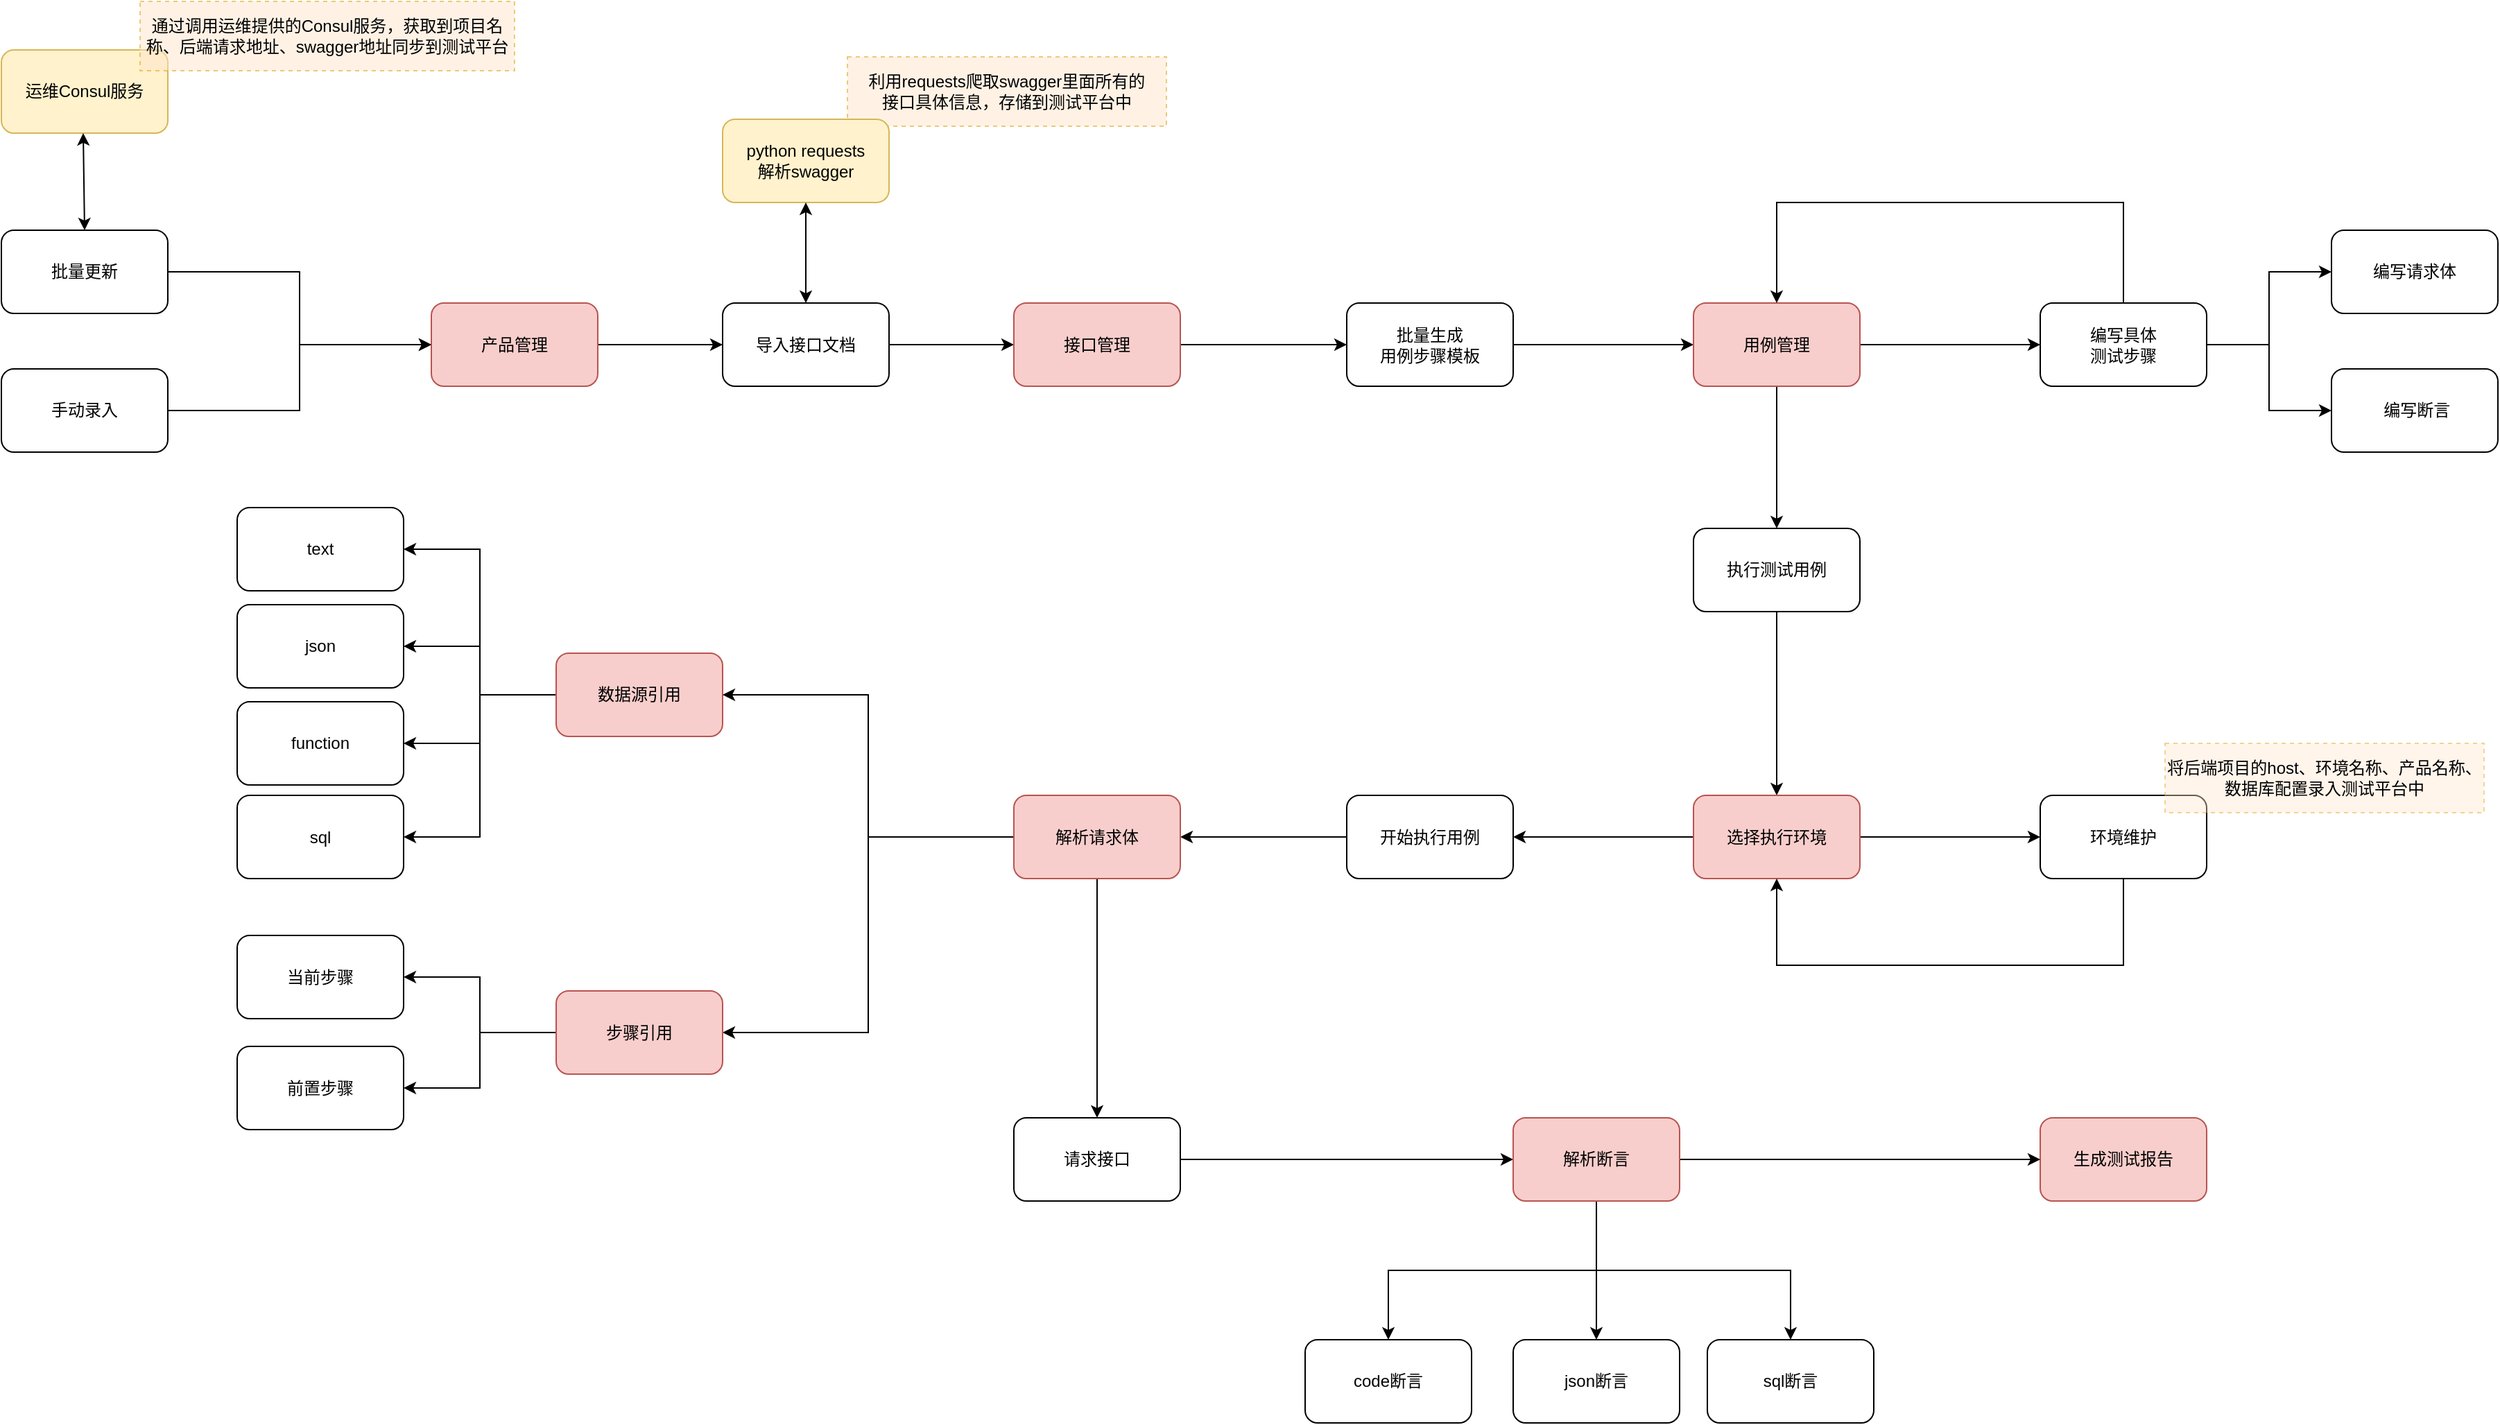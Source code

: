 <mxfile version="12.3.6" type="github" pages="1">
  <diagram name="Page-1" id="74e2e168-ea6b-b213-b513-2b3c1d86103e">
    <mxGraphModel dx="86" dy="741" grid="1" gridSize="10" guides="1" tooltips="1" connect="1" arrows="1" fold="1" page="1" pageScale="1" pageWidth="1100" pageHeight="850" background="#ffffff" math="0" shadow="0">
      <root>
        <mxCell id="0"/>
        <mxCell id="1" parent="0"/>
        <mxCell id="K4nFEV7cJwTrshQddpvN-40" value="生成测试报告" style="rounded=1;whiteSpace=wrap;html=1;fillColor=#f8cecc;strokeColor=#b85450;" parent="1" vertex="1">
          <mxGeometry x="2720" y="890" width="120" height="60" as="geometry"/>
        </mxCell>
        <mxCell id="K4nFEV7cJwTrshQddpvN-102" value="运维Consul服务" style="rounded=1;whiteSpace=wrap;html=1;fillColor=#fff2cc;strokeColor=#d6b656;" parent="1" vertex="1">
          <mxGeometry x="1250" y="120" width="120" height="60" as="geometry"/>
        </mxCell>
        <mxCell id="K4nFEV7cJwTrshQddpvN-114" style="edgeStyle=orthogonalEdgeStyle;rounded=0;orthogonalLoop=1;jettySize=auto;html=1;exitX=1;exitY=0.5;exitDx=0;exitDy=0;entryX=0;entryY=0.5;entryDx=0;entryDy=0;" parent="1" source="K4nFEV7cJwTrshQddpvN-103" target="K4nFEV7cJwTrshQddpvN-104" edge="1">
          <mxGeometry relative="1" as="geometry"/>
        </mxCell>
        <mxCell id="K4nFEV7cJwTrshQddpvN-103" value="批量更新" style="rounded=1;whiteSpace=wrap;html=1;" parent="1" vertex="1">
          <mxGeometry x="1250" y="250" width="120" height="60" as="geometry"/>
        </mxCell>
        <mxCell id="K4nFEV7cJwTrshQddpvN-119" style="edgeStyle=orthogonalEdgeStyle;rounded=0;orthogonalLoop=1;jettySize=auto;html=1;exitX=1;exitY=0.5;exitDx=0;exitDy=0;" parent="1" source="K4nFEV7cJwTrshQddpvN-104" target="K4nFEV7cJwTrshQddpvN-117" edge="1">
          <mxGeometry relative="1" as="geometry"/>
        </mxCell>
        <mxCell id="K4nFEV7cJwTrshQddpvN-104" value="产品管理" style="rounded=1;whiteSpace=wrap;html=1;fillColor=#f8cecc;strokeColor=#b85450;" parent="1" vertex="1">
          <mxGeometry x="1560" y="302.5" width="120" height="60" as="geometry"/>
        </mxCell>
        <mxCell id="K4nFEV7cJwTrshQddpvN-115" style="edgeStyle=orthogonalEdgeStyle;rounded=0;orthogonalLoop=1;jettySize=auto;html=1;exitX=1;exitY=0.5;exitDx=0;exitDy=0;" parent="1" source="K4nFEV7cJwTrshQddpvN-108" target="K4nFEV7cJwTrshQddpvN-104" edge="1">
          <mxGeometry relative="1" as="geometry"/>
        </mxCell>
        <mxCell id="K4nFEV7cJwTrshQddpvN-108" value="手动录入" style="rounded=1;whiteSpace=wrap;html=1;" parent="1" vertex="1">
          <mxGeometry x="1250" y="350" width="120" height="60" as="geometry"/>
        </mxCell>
        <mxCell id="K4nFEV7cJwTrshQddpvN-116" value="&lt;span style=&quot;white-space: nowrap&quot;&gt;通过调用运维提供的&lt;/span&gt;Consul服务，获取到项目名称、后端请求地址、swagger地址同步到测试平台" style="text;html=1;strokeColor=#d79b00;fillColor=#ffe6cc;align=center;verticalAlign=middle;whiteSpace=wrap;rounded=0;dashed=1;opacity=50;" parent="1" vertex="1">
          <mxGeometry x="1350" y="85" width="270" height="50" as="geometry"/>
        </mxCell>
        <mxCell id="K4nFEV7cJwTrshQddpvN-120" style="edgeStyle=orthogonalEdgeStyle;rounded=0;orthogonalLoop=1;jettySize=auto;html=1;entryX=0;entryY=0.5;entryDx=0;entryDy=0;" parent="1" source="K4nFEV7cJwTrshQddpvN-117" target="K4nFEV7cJwTrshQddpvN-118" edge="1">
          <mxGeometry relative="1" as="geometry"/>
        </mxCell>
        <mxCell id="K4nFEV7cJwTrshQddpvN-117" value="&lt;span style=&quot;white-space: nowrap&quot;&gt;导入接口文档&lt;/span&gt;" style="rounded=1;whiteSpace=wrap;html=1;" parent="1" vertex="1">
          <mxGeometry x="1770" y="302.5" width="120" height="60" as="geometry"/>
        </mxCell>
        <mxCell id="GI6Eey8kH-JAZbnfQxsu-5" style="edgeStyle=orthogonalEdgeStyle;rounded=0;orthogonalLoop=1;jettySize=auto;html=1;" edge="1" parent="1" source="K4nFEV7cJwTrshQddpvN-118" target="K4nFEV7cJwTrshQddpvN-128">
          <mxGeometry relative="1" as="geometry"/>
        </mxCell>
        <mxCell id="K4nFEV7cJwTrshQddpvN-118" value="接口管理" style="rounded=1;whiteSpace=wrap;html=1;fillColor=#f8cecc;strokeColor=#b85450;" parent="1" vertex="1">
          <mxGeometry x="1980" y="302.5" width="120" height="60" as="geometry"/>
        </mxCell>
        <mxCell id="K4nFEV7cJwTrshQddpvN-121" value="&lt;span style=&quot;white-space: nowrap&quot;&gt;利用requests爬取swagger里面所有的&lt;br&gt;接口具体信息，存储到测试平台中&lt;/span&gt;" style="text;html=1;strokeColor=#d79b00;fillColor=#ffe6cc;align=center;verticalAlign=middle;whiteSpace=wrap;rounded=0;dashed=1;opacity=50;" parent="1" vertex="1">
          <mxGeometry x="1860" y="125" width="230" height="50" as="geometry"/>
        </mxCell>
        <mxCell id="K4nFEV7cJwTrshQddpvN-122" value="python requests&lt;br&gt;解析swagger" style="rounded=1;whiteSpace=wrap;html=1;fillColor=#fff2cc;strokeColor=#d6b656;" parent="1" vertex="1">
          <mxGeometry x="1770" y="170" width="120" height="60" as="geometry"/>
        </mxCell>
        <mxCell id="K4nFEV7cJwTrshQddpvN-125" value="" style="endArrow=classic;startArrow=classic;html=1;entryX=0.5;entryY=1;entryDx=0;entryDy=0;exitX=0.5;exitY=0;exitDx=0;exitDy=0;" parent="1" source="K4nFEV7cJwTrshQddpvN-117" target="K4nFEV7cJwTrshQddpvN-122" edge="1">
          <mxGeometry width="50" height="50" relative="1" as="geometry">
            <mxPoint x="1750" y="260" as="sourcePoint"/>
            <mxPoint x="1800" y="210" as="targetPoint"/>
          </mxGeometry>
        </mxCell>
        <mxCell id="K4nFEV7cJwTrshQddpvN-127" value="" style="endArrow=classic;startArrow=classic;html=1;entryX=0.5;entryY=1;entryDx=0;entryDy=0;exitX=0.5;exitY=0;exitDx=0;exitDy=0;" parent="1" source="K4nFEV7cJwTrshQddpvN-103" edge="1">
          <mxGeometry width="50" height="50" relative="1" as="geometry">
            <mxPoint x="1309" y="240" as="sourcePoint"/>
            <mxPoint x="1309" y="180" as="targetPoint"/>
          </mxGeometry>
        </mxCell>
        <mxCell id="GI6Eey8kH-JAZbnfQxsu-6" style="edgeStyle=orthogonalEdgeStyle;rounded=0;orthogonalLoop=1;jettySize=auto;html=1;entryX=0;entryY=0.5;entryDx=0;entryDy=0;" edge="1" parent="1" source="K4nFEV7cJwTrshQddpvN-128" target="K4nFEV7cJwTrshQddpvN-130">
          <mxGeometry relative="1" as="geometry"/>
        </mxCell>
        <mxCell id="K4nFEV7cJwTrshQddpvN-128" value="批量生成&lt;br&gt;用例步骤模板" style="rounded=1;whiteSpace=wrap;html=1;" parent="1" vertex="1">
          <mxGeometry x="2220" y="302.5" width="120" height="60" as="geometry"/>
        </mxCell>
        <mxCell id="GI6Eey8kH-JAZbnfQxsu-7" style="edgeStyle=orthogonalEdgeStyle;rounded=0;orthogonalLoop=1;jettySize=auto;html=1;entryX=0;entryY=0.5;entryDx=0;entryDy=0;" edge="1" parent="1" source="K4nFEV7cJwTrshQddpvN-130" target="K4nFEV7cJwTrshQddpvN-132">
          <mxGeometry relative="1" as="geometry"/>
        </mxCell>
        <mxCell id="GI6Eey8kH-JAZbnfQxsu-22" style="edgeStyle=orthogonalEdgeStyle;rounded=0;orthogonalLoop=1;jettySize=auto;html=1;entryX=0.5;entryY=0;entryDx=0;entryDy=0;" edge="1" parent="1" source="K4nFEV7cJwTrshQddpvN-130" target="K4nFEV7cJwTrshQddpvN-150">
          <mxGeometry relative="1" as="geometry"/>
        </mxCell>
        <mxCell id="K4nFEV7cJwTrshQddpvN-130" value="用例管理" style="rounded=1;whiteSpace=wrap;html=1;fillColor=#f8cecc;strokeColor=#b85450;" parent="1" vertex="1">
          <mxGeometry x="2470" y="302.5" width="120" height="60" as="geometry"/>
        </mxCell>
        <mxCell id="GI6Eey8kH-JAZbnfQxsu-8" style="edgeStyle=orthogonalEdgeStyle;rounded=0;orthogonalLoop=1;jettySize=auto;html=1;entryX=0.5;entryY=0;entryDx=0;entryDy=0;" edge="1" parent="1" source="K4nFEV7cJwTrshQddpvN-132" target="K4nFEV7cJwTrshQddpvN-130">
          <mxGeometry relative="1" as="geometry">
            <Array as="points">
              <mxPoint x="2780" y="230"/>
              <mxPoint x="2530" y="230"/>
            </Array>
          </mxGeometry>
        </mxCell>
        <mxCell id="GI6Eey8kH-JAZbnfQxsu-9" style="edgeStyle=orthogonalEdgeStyle;rounded=0;orthogonalLoop=1;jettySize=auto;html=1;entryX=0;entryY=0.5;entryDx=0;entryDy=0;" edge="1" parent="1" source="K4nFEV7cJwTrshQddpvN-132" target="K4nFEV7cJwTrshQddpvN-221">
          <mxGeometry relative="1" as="geometry"/>
        </mxCell>
        <mxCell id="GI6Eey8kH-JAZbnfQxsu-10" style="edgeStyle=orthogonalEdgeStyle;rounded=0;orthogonalLoop=1;jettySize=auto;html=1;entryX=0;entryY=0.5;entryDx=0;entryDy=0;" edge="1" parent="1" source="K4nFEV7cJwTrshQddpvN-132" target="K4nFEV7cJwTrshQddpvN-222">
          <mxGeometry relative="1" as="geometry"/>
        </mxCell>
        <mxCell id="K4nFEV7cJwTrshQddpvN-132" value="编写具体&lt;br&gt;测试步骤" style="rounded=1;whiteSpace=wrap;html=1;" parent="1" vertex="1">
          <mxGeometry x="2720" y="302.5" width="120" height="60" as="geometry"/>
        </mxCell>
        <mxCell id="GI6Eey8kH-JAZbnfQxsu-27" style="edgeStyle=orthogonalEdgeStyle;rounded=0;orthogonalLoop=1;jettySize=auto;html=1;entryX=1;entryY=0.5;entryDx=0;entryDy=0;" edge="1" parent="1" source="K4nFEV7cJwTrshQddpvN-143" target="K4nFEV7cJwTrshQddpvN-193">
          <mxGeometry relative="1" as="geometry"/>
        </mxCell>
        <mxCell id="K4nFEV7cJwTrshQddpvN-143" value="开始执行用例" style="rounded=1;whiteSpace=wrap;html=1;" parent="1" vertex="1">
          <mxGeometry x="2220" y="657.5" width="120" height="60" as="geometry"/>
        </mxCell>
        <mxCell id="K4nFEV7cJwTrshQddpvN-175" style="edgeStyle=orthogonalEdgeStyle;rounded=0;orthogonalLoop=1;jettySize=auto;html=1;entryX=1;entryY=0.5;entryDx=0;entryDy=0;" parent="1" source="K4nFEV7cJwTrshQddpvN-147" target="K4nFEV7cJwTrshQddpvN-171" edge="1">
          <mxGeometry relative="1" as="geometry"/>
        </mxCell>
        <mxCell id="K4nFEV7cJwTrshQddpvN-176" style="edgeStyle=orthogonalEdgeStyle;rounded=0;orthogonalLoop=1;jettySize=auto;html=1;entryX=1;entryY=0.5;entryDx=0;entryDy=0;" parent="1" source="K4nFEV7cJwTrshQddpvN-147" target="K4nFEV7cJwTrshQddpvN-172" edge="1">
          <mxGeometry relative="1" as="geometry"/>
        </mxCell>
        <mxCell id="K4nFEV7cJwTrshQddpvN-177" style="edgeStyle=orthogonalEdgeStyle;rounded=0;orthogonalLoop=1;jettySize=auto;html=1;entryX=1;entryY=0.5;entryDx=0;entryDy=0;" parent="1" source="K4nFEV7cJwTrshQddpvN-147" target="K4nFEV7cJwTrshQddpvN-173" edge="1">
          <mxGeometry relative="1" as="geometry"/>
        </mxCell>
        <mxCell id="K4nFEV7cJwTrshQddpvN-178" style="edgeStyle=orthogonalEdgeStyle;rounded=0;orthogonalLoop=1;jettySize=auto;html=1;entryX=1;entryY=0.5;entryDx=0;entryDy=0;" parent="1" source="K4nFEV7cJwTrshQddpvN-147" target="K4nFEV7cJwTrshQddpvN-174" edge="1">
          <mxGeometry relative="1" as="geometry"/>
        </mxCell>
        <mxCell id="K4nFEV7cJwTrshQddpvN-147" value="数据源引用" style="rounded=1;whiteSpace=wrap;html=1;fillColor=#f8cecc;strokeColor=#b85450;" parent="1" vertex="1">
          <mxGeometry x="1650" y="555" width="120" height="60" as="geometry"/>
        </mxCell>
        <mxCell id="GI6Eey8kH-JAZbnfQxsu-19" style="edgeStyle=orthogonalEdgeStyle;rounded=0;orthogonalLoop=1;jettySize=auto;html=1;entryX=0;entryY=0.5;entryDx=0;entryDy=0;" edge="1" parent="1" source="K4nFEV7cJwTrshQddpvN-149" target="K4nFEV7cJwTrshQddpvN-197">
          <mxGeometry relative="1" as="geometry"/>
        </mxCell>
        <mxCell id="K4nFEV7cJwTrshQddpvN-149" value="请求接口" style="rounded=1;whiteSpace=wrap;html=1;" parent="1" vertex="1">
          <mxGeometry x="1980" y="890" width="120" height="60" as="geometry"/>
        </mxCell>
        <mxCell id="GI6Eey8kH-JAZbnfQxsu-23" style="edgeStyle=orthogonalEdgeStyle;rounded=0;orthogonalLoop=1;jettySize=auto;html=1;" edge="1" parent="1" source="K4nFEV7cJwTrshQddpvN-150" target="K4nFEV7cJwTrshQddpvN-184">
          <mxGeometry relative="1" as="geometry"/>
        </mxCell>
        <mxCell id="K4nFEV7cJwTrshQddpvN-150" value="执行测试用例" style="rounded=1;whiteSpace=wrap;html=1;" parent="1" vertex="1">
          <mxGeometry x="2470" y="465" width="120" height="60" as="geometry"/>
        </mxCell>
        <mxCell id="K4nFEV7cJwTrshQddpvN-162" value="json断言" style="rounded=1;whiteSpace=wrap;html=1;" parent="1" vertex="1">
          <mxGeometry x="2340" y="1050" width="120" height="60" as="geometry"/>
        </mxCell>
        <mxCell id="K4nFEV7cJwTrshQddpvN-163" value="code断言" style="rounded=1;whiteSpace=wrap;html=1;" parent="1" vertex="1">
          <mxGeometry x="2190" y="1050" width="120" height="60" as="geometry"/>
        </mxCell>
        <mxCell id="K4nFEV7cJwTrshQddpvN-164" value="sql断言" style="rounded=1;whiteSpace=wrap;html=1;" parent="1" vertex="1">
          <mxGeometry x="2480" y="1050" width="120" height="60" as="geometry"/>
        </mxCell>
        <mxCell id="K4nFEV7cJwTrshQddpvN-171" value="text" style="rounded=1;whiteSpace=wrap;html=1;" parent="1" vertex="1">
          <mxGeometry x="1420" y="450" width="120" height="60" as="geometry"/>
        </mxCell>
        <mxCell id="K4nFEV7cJwTrshQddpvN-172" value="json" style="rounded=1;whiteSpace=wrap;html=1;" parent="1" vertex="1">
          <mxGeometry x="1420" y="520" width="120" height="60" as="geometry"/>
        </mxCell>
        <mxCell id="K4nFEV7cJwTrshQddpvN-173" value="function" style="rounded=1;whiteSpace=wrap;html=1;" parent="1" vertex="1">
          <mxGeometry x="1420" y="590" width="120" height="60" as="geometry"/>
        </mxCell>
        <mxCell id="K4nFEV7cJwTrshQddpvN-174" value="sql" style="rounded=1;whiteSpace=wrap;html=1;" parent="1" vertex="1">
          <mxGeometry x="1420" y="657.5" width="120" height="60" as="geometry"/>
        </mxCell>
        <mxCell id="GI6Eey8kH-JAZbnfQxsu-24" style="edgeStyle=orthogonalEdgeStyle;rounded=0;orthogonalLoop=1;jettySize=auto;html=1;entryX=0;entryY=0.5;entryDx=0;entryDy=0;" edge="1" parent="1" source="K4nFEV7cJwTrshQddpvN-184" target="K4nFEV7cJwTrshQddpvN-186">
          <mxGeometry relative="1" as="geometry"/>
        </mxCell>
        <mxCell id="GI6Eey8kH-JAZbnfQxsu-26" style="edgeStyle=orthogonalEdgeStyle;rounded=0;orthogonalLoop=1;jettySize=auto;html=1;entryX=1;entryY=0.5;entryDx=0;entryDy=0;" edge="1" parent="1" source="K4nFEV7cJwTrshQddpvN-184" target="K4nFEV7cJwTrshQddpvN-143">
          <mxGeometry relative="1" as="geometry"/>
        </mxCell>
        <mxCell id="K4nFEV7cJwTrshQddpvN-184" value="选择执行环境" style="rounded=1;whiteSpace=wrap;html=1;fillColor=#f8cecc;strokeColor=#b85450;" parent="1" vertex="1">
          <mxGeometry x="2470" y="657.5" width="120" height="60" as="geometry"/>
        </mxCell>
        <mxCell id="GI6Eey8kH-JAZbnfQxsu-25" style="edgeStyle=orthogonalEdgeStyle;rounded=0;orthogonalLoop=1;jettySize=auto;html=1;entryX=0.5;entryY=1;entryDx=0;entryDy=0;" edge="1" parent="1" source="K4nFEV7cJwTrshQddpvN-186" target="K4nFEV7cJwTrshQddpvN-184">
          <mxGeometry relative="1" as="geometry">
            <Array as="points">
              <mxPoint x="2780" y="780"/>
              <mxPoint x="2530" y="780"/>
            </Array>
          </mxGeometry>
        </mxCell>
        <mxCell id="K4nFEV7cJwTrshQddpvN-186" value="环境维护" style="rounded=1;whiteSpace=wrap;html=1;" parent="1" vertex="1">
          <mxGeometry x="2720" y="657.5" width="120" height="60" as="geometry"/>
        </mxCell>
        <mxCell id="GI6Eey8kH-JAZbnfQxsu-15" style="edgeStyle=orthogonalEdgeStyle;rounded=0;orthogonalLoop=1;jettySize=auto;html=1;entryX=1;entryY=0.5;entryDx=0;entryDy=0;" edge="1" parent="1" source="K4nFEV7cJwTrshQddpvN-193" target="K4nFEV7cJwTrshQddpvN-147">
          <mxGeometry relative="1" as="geometry"/>
        </mxCell>
        <mxCell id="GI6Eey8kH-JAZbnfQxsu-16" style="edgeStyle=orthogonalEdgeStyle;rounded=0;orthogonalLoop=1;jettySize=auto;html=1;entryX=1;entryY=0.5;entryDx=0;entryDy=0;" edge="1" parent="1" source="K4nFEV7cJwTrshQddpvN-193" target="K4nFEV7cJwTrshQddpvN-213">
          <mxGeometry relative="1" as="geometry"/>
        </mxCell>
        <mxCell id="GI6Eey8kH-JAZbnfQxsu-18" style="edgeStyle=orthogonalEdgeStyle;rounded=0;orthogonalLoop=1;jettySize=auto;html=1;" edge="1" parent="1" source="K4nFEV7cJwTrshQddpvN-193" target="K4nFEV7cJwTrshQddpvN-149">
          <mxGeometry relative="1" as="geometry"/>
        </mxCell>
        <mxCell id="K4nFEV7cJwTrshQddpvN-193" value="解析请求体" style="rounded=1;whiteSpace=wrap;html=1;fillColor=#f8cecc;strokeColor=#b85450;" parent="1" vertex="1">
          <mxGeometry x="1980" y="657.5" width="120" height="60" as="geometry"/>
        </mxCell>
        <mxCell id="GI6Eey8kH-JAZbnfQxsu-21" style="edgeStyle=orthogonalEdgeStyle;rounded=0;orthogonalLoop=1;jettySize=auto;html=1;entryX=0;entryY=0.5;entryDx=0;entryDy=0;" edge="1" parent="1" source="K4nFEV7cJwTrshQddpvN-197" target="K4nFEV7cJwTrshQddpvN-40">
          <mxGeometry relative="1" as="geometry">
            <mxPoint x="2710" y="920" as="targetPoint"/>
          </mxGeometry>
        </mxCell>
        <mxCell id="GI6Eey8kH-JAZbnfQxsu-28" style="edgeStyle=orthogonalEdgeStyle;rounded=0;orthogonalLoop=1;jettySize=auto;html=1;" edge="1" parent="1" source="K4nFEV7cJwTrshQddpvN-197" target="K4nFEV7cJwTrshQddpvN-162">
          <mxGeometry relative="1" as="geometry"/>
        </mxCell>
        <mxCell id="GI6Eey8kH-JAZbnfQxsu-29" style="edgeStyle=orthogonalEdgeStyle;rounded=0;orthogonalLoop=1;jettySize=auto;html=1;" edge="1" parent="1" source="K4nFEV7cJwTrshQddpvN-197" target="K4nFEV7cJwTrshQddpvN-163">
          <mxGeometry relative="1" as="geometry">
            <Array as="points">
              <mxPoint x="2400" y="1000"/>
              <mxPoint x="2250" y="1000"/>
            </Array>
          </mxGeometry>
        </mxCell>
        <mxCell id="GI6Eey8kH-JAZbnfQxsu-30" style="edgeStyle=orthogonalEdgeStyle;rounded=0;orthogonalLoop=1;jettySize=auto;html=1;entryX=0.5;entryY=0;entryDx=0;entryDy=0;" edge="1" parent="1" source="K4nFEV7cJwTrshQddpvN-197" target="K4nFEV7cJwTrshQddpvN-164">
          <mxGeometry relative="1" as="geometry">
            <Array as="points">
              <mxPoint x="2400" y="1000"/>
              <mxPoint x="2540" y="1000"/>
            </Array>
          </mxGeometry>
        </mxCell>
        <mxCell id="K4nFEV7cJwTrshQddpvN-197" value="解析断言" style="rounded=1;whiteSpace=wrap;html=1;fillColor=#f8cecc;strokeColor=#b85450;" parent="1" vertex="1">
          <mxGeometry x="2340" y="890" width="120" height="60" as="geometry"/>
        </mxCell>
        <mxCell id="K4nFEV7cJwTrshQddpvN-202" value="将后端项目的host、环境名称、产品名称、数据库配置录入测试平台中" style="text;html=1;strokeColor=#d79b00;fillColor=#ffe6cc;align=center;verticalAlign=middle;whiteSpace=wrap;rounded=0;dashed=1;opacity=40;" parent="1" vertex="1">
          <mxGeometry x="2810" y="620" width="230" height="50" as="geometry"/>
        </mxCell>
        <mxCell id="K4nFEV7cJwTrshQddpvN-208" value="当前步骤" style="rounded=1;whiteSpace=wrap;html=1;" parent="1" vertex="1">
          <mxGeometry x="1420" y="758.5" width="120" height="60" as="geometry"/>
        </mxCell>
        <mxCell id="K4nFEV7cJwTrshQddpvN-209" value="前置步骤" style="rounded=1;whiteSpace=wrap;html=1;" parent="1" vertex="1">
          <mxGeometry x="1420" y="838.5" width="120" height="60" as="geometry"/>
        </mxCell>
        <mxCell id="GI6Eey8kH-JAZbnfQxsu-11" style="edgeStyle=orthogonalEdgeStyle;rounded=0;orthogonalLoop=1;jettySize=auto;html=1;entryX=1;entryY=0.5;entryDx=0;entryDy=0;" edge="1" parent="1" source="K4nFEV7cJwTrshQddpvN-213" target="K4nFEV7cJwTrshQddpvN-208">
          <mxGeometry relative="1" as="geometry"/>
        </mxCell>
        <mxCell id="GI6Eey8kH-JAZbnfQxsu-14" style="edgeStyle=orthogonalEdgeStyle;rounded=0;orthogonalLoop=1;jettySize=auto;html=1;entryX=1;entryY=0.5;entryDx=0;entryDy=0;" edge="1" parent="1" source="K4nFEV7cJwTrshQddpvN-213" target="K4nFEV7cJwTrshQddpvN-209">
          <mxGeometry relative="1" as="geometry"/>
        </mxCell>
        <mxCell id="K4nFEV7cJwTrshQddpvN-213" value="步骤引用" style="rounded=1;whiteSpace=wrap;html=1;fillColor=#f8cecc;strokeColor=#b85450;" parent="1" vertex="1">
          <mxGeometry x="1650" y="798.5" width="120" height="60" as="geometry"/>
        </mxCell>
        <mxCell id="K4nFEV7cJwTrshQddpvN-221" value="编写请求体" style="rounded=1;whiteSpace=wrap;html=1;" parent="1" vertex="1">
          <mxGeometry x="2930" y="250" width="120" height="60" as="geometry"/>
        </mxCell>
        <mxCell id="K4nFEV7cJwTrshQddpvN-222" value="&amp;nbsp;编写断言" style="rounded=1;whiteSpace=wrap;html=1;" parent="1" vertex="1">
          <mxGeometry x="2930" y="350" width="120" height="60" as="geometry"/>
        </mxCell>
      </root>
    </mxGraphModel>
  </diagram>
</mxfile>
